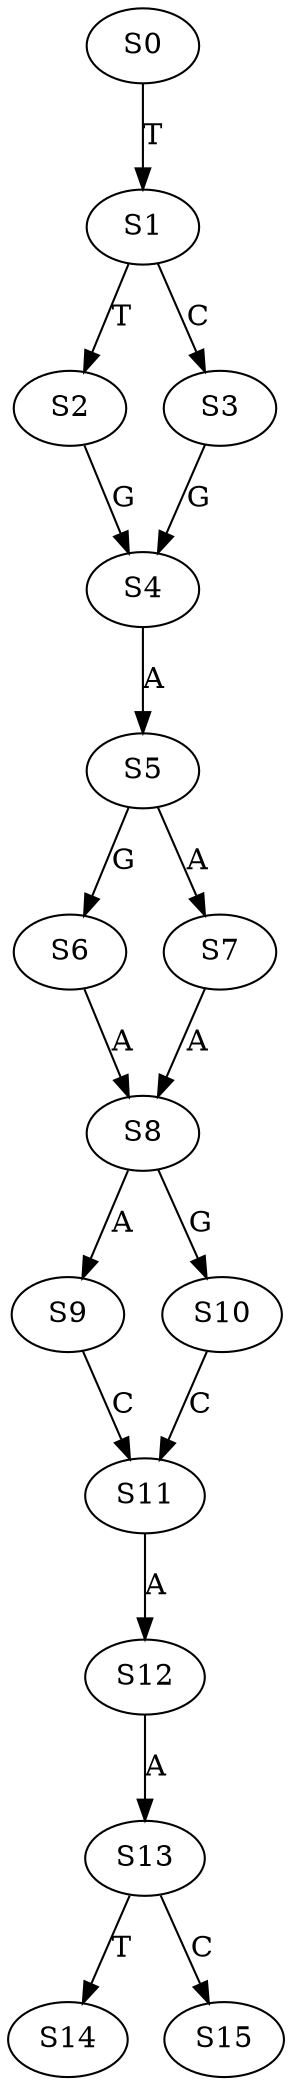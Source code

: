strict digraph  {
	S0 -> S1 [ label = T ];
	S1 -> S2 [ label = T ];
	S1 -> S3 [ label = C ];
	S2 -> S4 [ label = G ];
	S3 -> S4 [ label = G ];
	S4 -> S5 [ label = A ];
	S5 -> S6 [ label = G ];
	S5 -> S7 [ label = A ];
	S6 -> S8 [ label = A ];
	S7 -> S8 [ label = A ];
	S8 -> S9 [ label = A ];
	S8 -> S10 [ label = G ];
	S9 -> S11 [ label = C ];
	S10 -> S11 [ label = C ];
	S11 -> S12 [ label = A ];
	S12 -> S13 [ label = A ];
	S13 -> S14 [ label = T ];
	S13 -> S15 [ label = C ];
}
